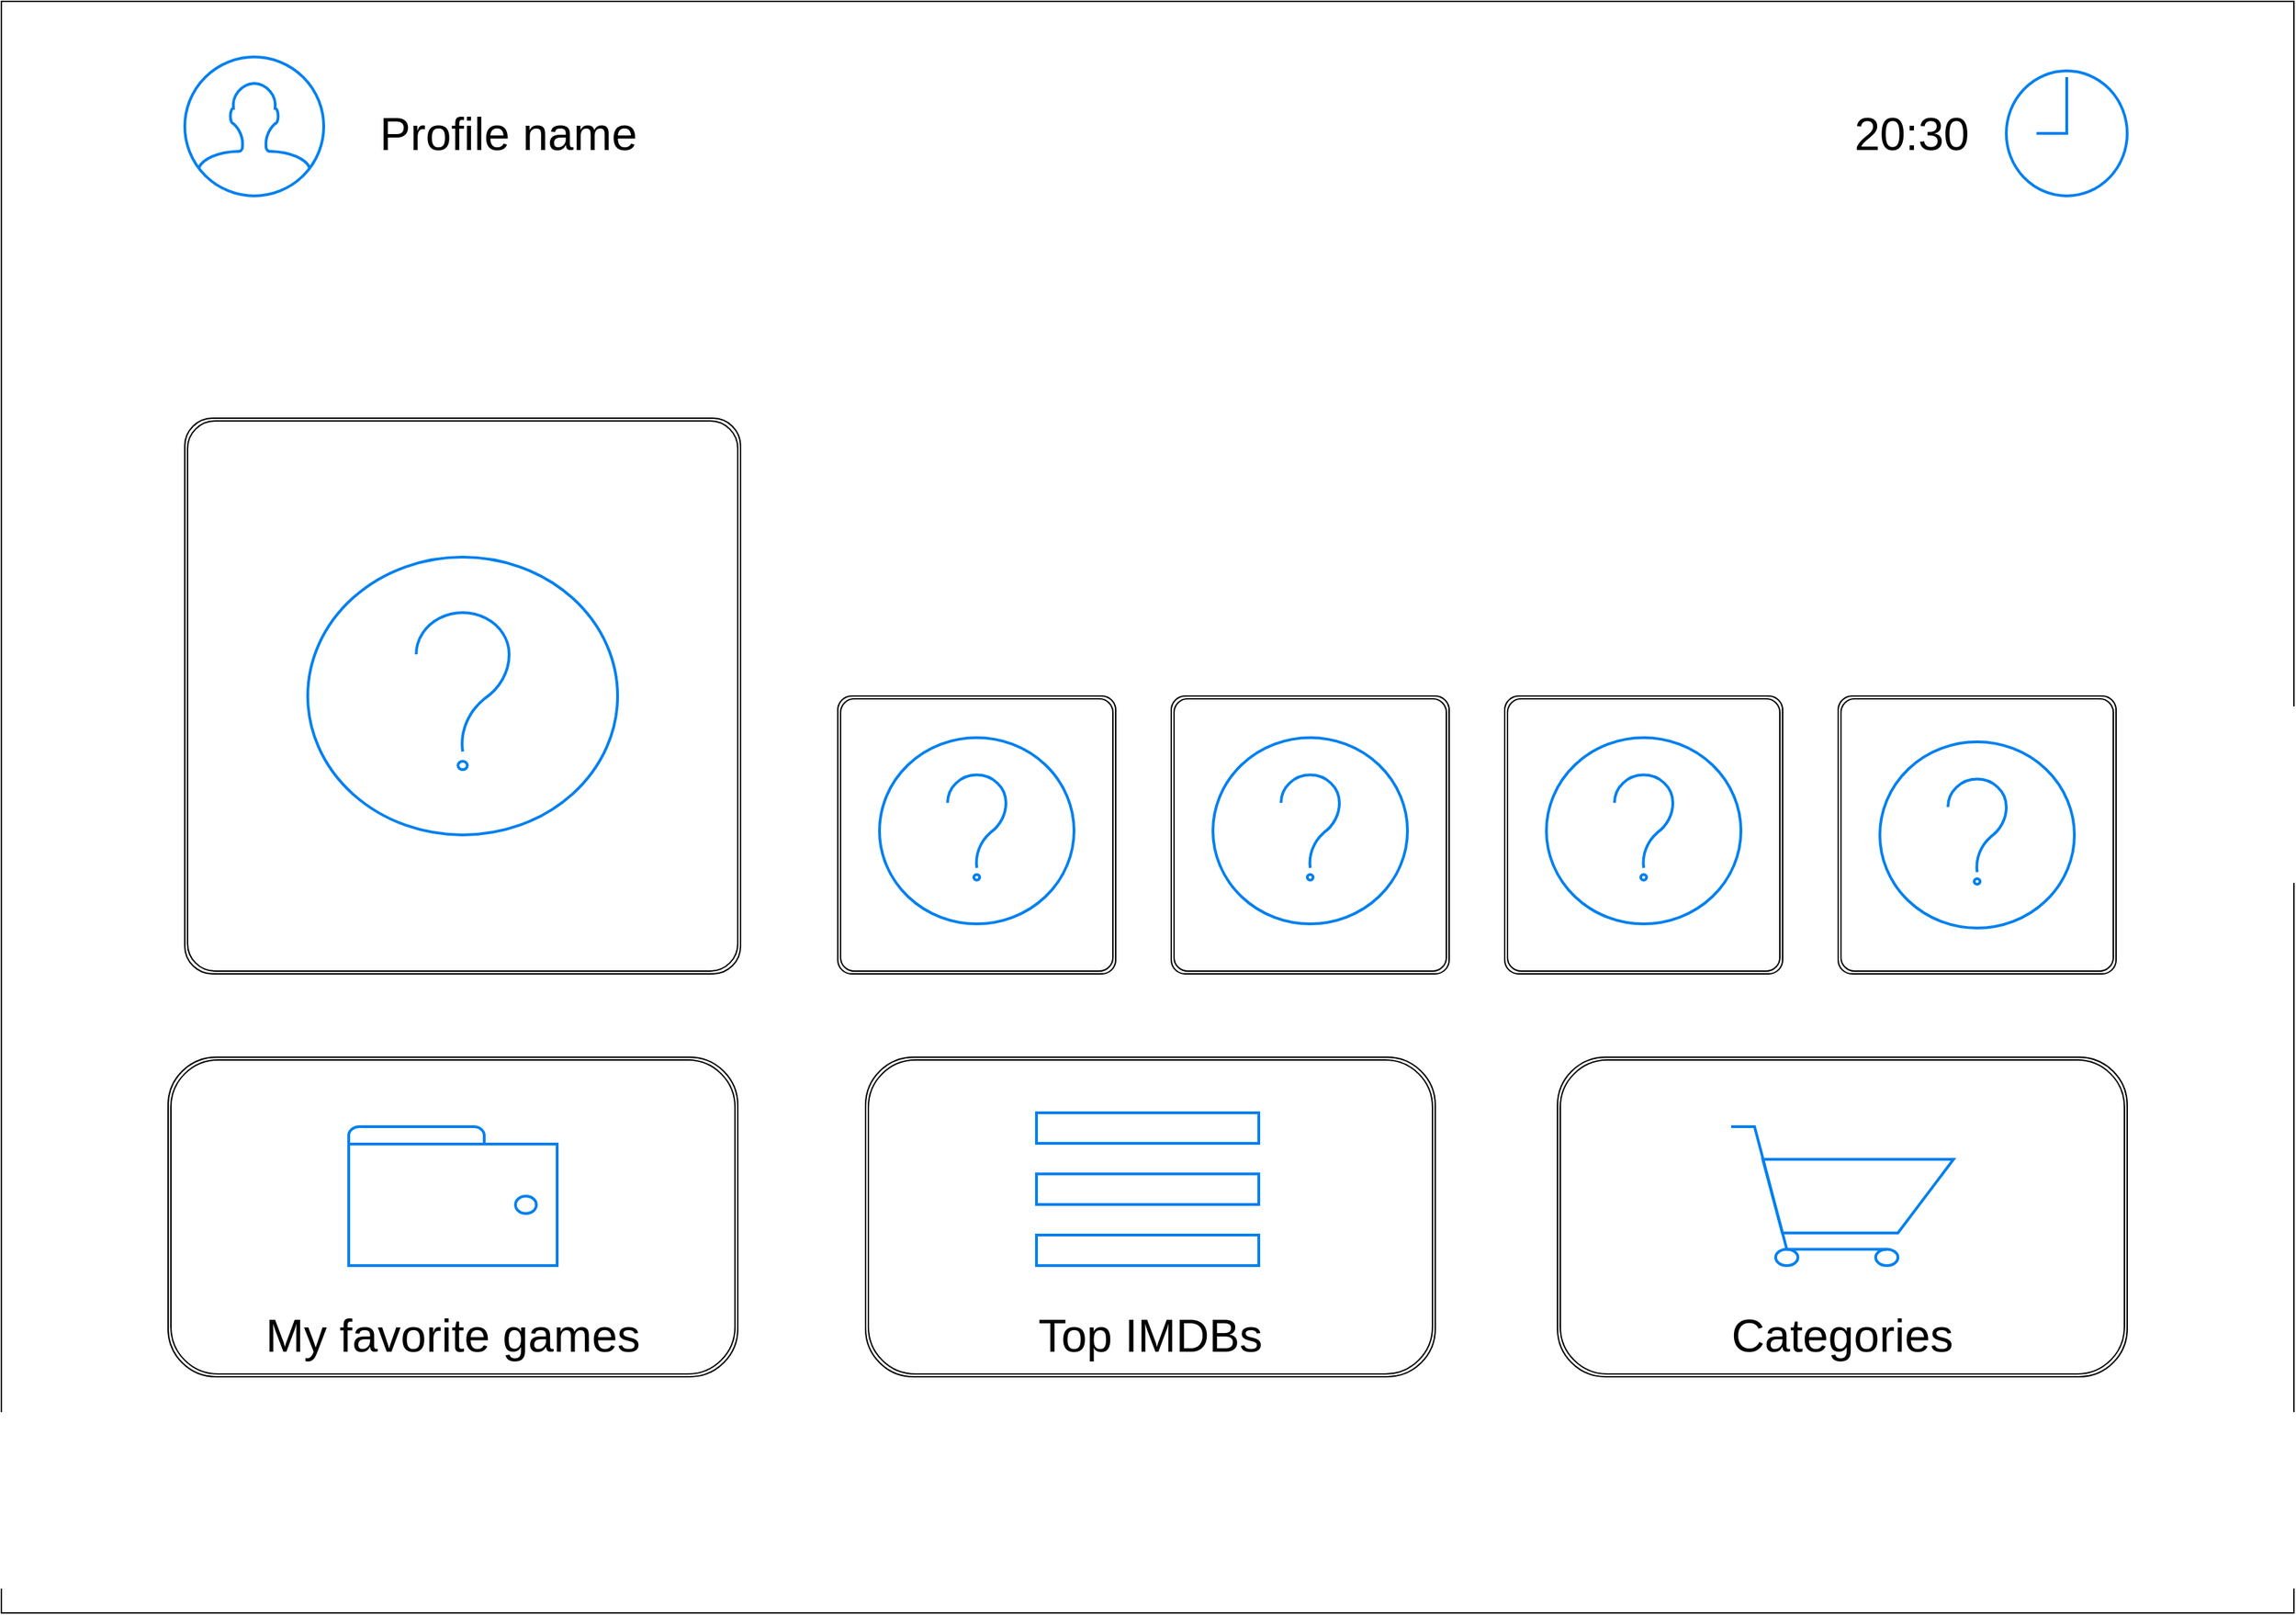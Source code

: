 <mxfile>
    <diagram id="HUwNnoaG2R6duInsOZYm" name="Page-1">
        <mxGraphModel dx="1888" dy="848" grid="1" gridSize="10" guides="1" tooltips="1" connect="1" arrows="1" fold="1" page="1" pageScale="1" pageWidth="1654" pageHeight="1169" math="0" shadow="0">
            <root>
                <mxCell id="0"/>
                <mxCell id="1" parent="0"/>
                <mxCell id="3" value="" style="rounded=0;whiteSpace=wrap;html=1;" parent="1" vertex="1">
                    <mxGeometry width="1650" height="1160" as="geometry"/>
                </mxCell>
                <mxCell id="6" value="" style="shape=ext;double=1;rounded=1;whiteSpace=wrap;html=1;arcSize=5;" parent="1" vertex="1">
                    <mxGeometry x="132" y="300" width="400" height="400" as="geometry"/>
                </mxCell>
                <mxCell id="7" value="" style="shape=ext;double=1;rounded=1;whiteSpace=wrap;html=1;arcSize=5;" parent="1" vertex="1">
                    <mxGeometry x="602" y="500" width="200" height="200" as="geometry"/>
                </mxCell>
                <mxCell id="10" value="" style="shape=ext;double=1;rounded=1;whiteSpace=wrap;html=1;arcSize=5;" parent="1" vertex="1">
                    <mxGeometry x="842" y="500" width="200" height="200" as="geometry"/>
                </mxCell>
                <mxCell id="11" value="" style="shape=ext;double=1;rounded=1;whiteSpace=wrap;html=1;arcSize=5;" parent="1" vertex="1">
                    <mxGeometry x="1082" y="500" width="200" height="200" as="geometry"/>
                </mxCell>
                <mxCell id="12" value="" style="shape=ext;double=1;rounded=1;whiteSpace=wrap;html=1;arcSize=5;" parent="1" vertex="1">
                    <mxGeometry x="1322" y="500" width="200" height="200" as="geometry"/>
                </mxCell>
                <mxCell id="15" value="" style="shape=ext;double=1;rounded=1;whiteSpace=wrap;html=1;" parent="1" vertex="1">
                    <mxGeometry x="120" y="760" width="410" height="230" as="geometry"/>
                </mxCell>
                <mxCell id="16" value="" style="shape=ext;double=1;rounded=1;whiteSpace=wrap;html=1;" parent="1" vertex="1">
                    <mxGeometry x="622" y="760" width="410" height="230" as="geometry"/>
                </mxCell>
                <mxCell id="17" value="" style="shape=ext;double=1;rounded=1;whiteSpace=wrap;html=1;" parent="1" vertex="1">
                    <mxGeometry x="1120" y="760" width="410" height="230" as="geometry"/>
                </mxCell>
                <mxCell id="20" value="" style="html=1;verticalLabelPosition=bottom;align=center;labelBackgroundColor=#ffffff;verticalAlign=top;strokeWidth=2;strokeColor=#0080F0;shadow=0;dashed=0;shape=mxgraph.ios7.icons.clock;" parent="1" vertex="1">
                    <mxGeometry x="1443" y="50" width="87" height="90" as="geometry"/>
                </mxCell>
                <mxCell id="21" value="" style="html=1;verticalLabelPosition=bottom;align=center;labelBackgroundColor=#ffffff;verticalAlign=top;strokeWidth=2;strokeColor=#0080F0;shadow=0;dashed=0;shape=mxgraph.ios7.icons.user;" parent="1" vertex="1">
                    <mxGeometry x="132" y="40" width="100" height="100" as="geometry"/>
                </mxCell>
                <mxCell id="22" value="Profile name" style="text;html=1;strokeColor=none;fillColor=none;align=center;verticalAlign=middle;whiteSpace=wrap;rounded=0;fontSize=33;" parent="1" vertex="1">
                    <mxGeometry x="240" y="80" width="250" height="30" as="geometry"/>
                </mxCell>
                <mxCell id="23" value="20:30" style="text;html=1;strokeColor=none;fillColor=none;align=center;verticalAlign=middle;whiteSpace=wrap;rounded=0;fontSize=33;" parent="1" vertex="1">
                    <mxGeometry x="1250" y="80" width="250" height="30" as="geometry"/>
                </mxCell>
                <mxCell id="24" value="My favorite games" style="text;html=1;strokeColor=none;fillColor=none;align=center;verticalAlign=middle;whiteSpace=wrap;rounded=0;fontSize=33;" parent="1" vertex="1">
                    <mxGeometry x="140" y="930" width="370" height="60" as="geometry"/>
                </mxCell>
                <mxCell id="25" value="Top IMDBs" style="text;html=1;strokeColor=none;fillColor=none;align=center;verticalAlign=middle;whiteSpace=wrap;rounded=0;fontSize=33;" parent="1" vertex="1">
                    <mxGeometry x="642" y="930" width="370" height="60" as="geometry"/>
                </mxCell>
                <mxCell id="26" value="Categories" style="text;html=1;strokeColor=none;fillColor=none;align=center;verticalAlign=middle;whiteSpace=wrap;rounded=0;fontSize=33;" parent="1" vertex="1">
                    <mxGeometry x="1140" y="930" width="370" height="60" as="geometry"/>
                </mxCell>
                <mxCell id="27" value="" style="html=1;verticalLabelPosition=bottom;align=center;labelBackgroundColor=#ffffff;verticalAlign=top;strokeWidth=2;strokeColor=#0080F0;shadow=0;dashed=0;shape=mxgraph.ios7.icons.wallet;fontSize=33;" parent="1" vertex="1">
                    <mxGeometry x="250" y="810" width="150" height="100" as="geometry"/>
                </mxCell>
                <mxCell id="30" value="" style="html=1;verticalLabelPosition=bottom;align=center;labelBackgroundColor=#ffffff;verticalAlign=top;strokeWidth=2;strokeColor=#0080F0;shadow=0;dashed=0;shape=mxgraph.ios7.icons.shopping_cart;fontSize=33;" parent="1" vertex="1">
                    <mxGeometry x="1245" y="810" width="160" height="100" as="geometry"/>
                </mxCell>
                <mxCell id="31" value="" style="html=1;verticalLabelPosition=bottom;align=center;labelBackgroundColor=#ffffff;verticalAlign=top;strokeWidth=2;strokeColor=#0080F0;shadow=0;dashed=0;shape=mxgraph.ios7.icons.help;fontSize=33;" parent="1" vertex="1">
                    <mxGeometry x="220.5" y="400" width="223" height="200" as="geometry"/>
                </mxCell>
                <mxCell id="32" value="" style="html=1;verticalLabelPosition=bottom;align=center;labelBackgroundColor=#ffffff;verticalAlign=top;strokeWidth=2;strokeColor=#0080F0;shadow=0;dashed=0;shape=mxgraph.ios7.icons.help;fontSize=33;" parent="1" vertex="1">
                    <mxGeometry x="632" y="530" width="140" height="134" as="geometry"/>
                </mxCell>
                <mxCell id="33" value="" style="html=1;verticalLabelPosition=bottom;align=center;labelBackgroundColor=#ffffff;verticalAlign=top;strokeWidth=2;strokeColor=#0080F0;shadow=0;dashed=0;shape=mxgraph.ios7.icons.help;fontSize=33;" parent="1" vertex="1">
                    <mxGeometry x="872" y="530" width="140" height="134" as="geometry"/>
                </mxCell>
                <mxCell id="34" value="" style="html=1;verticalLabelPosition=bottom;align=center;labelBackgroundColor=#ffffff;verticalAlign=top;strokeWidth=2;strokeColor=#0080F0;shadow=0;dashed=0;shape=mxgraph.ios7.icons.help;fontSize=33;" parent="1" vertex="1">
                    <mxGeometry x="1112" y="530" width="140" height="134" as="geometry"/>
                </mxCell>
                <mxCell id="35" value="" style="html=1;verticalLabelPosition=bottom;align=center;labelBackgroundColor=#ffffff;verticalAlign=top;strokeWidth=2;strokeColor=#0080F0;shadow=0;dashed=0;shape=mxgraph.ios7.icons.help;fontSize=33;" parent="1" vertex="1">
                    <mxGeometry x="1352" y="533" width="140" height="134" as="geometry"/>
                </mxCell>
                <mxCell id="37" value="" style="html=1;verticalLabelPosition=bottom;align=center;labelBackgroundColor=#ffffff;verticalAlign=top;strokeWidth=2;strokeColor=#0080F0;shadow=0;dashed=0;shape=mxgraph.ios7.icons.options;pointerEvents=1;fontSize=33;" parent="1" vertex="1">
                    <mxGeometry x="745" y="800" width="160" height="110" as="geometry"/>
                </mxCell>
            </root>
        </mxGraphModel>
    </diagram>
</mxfile>